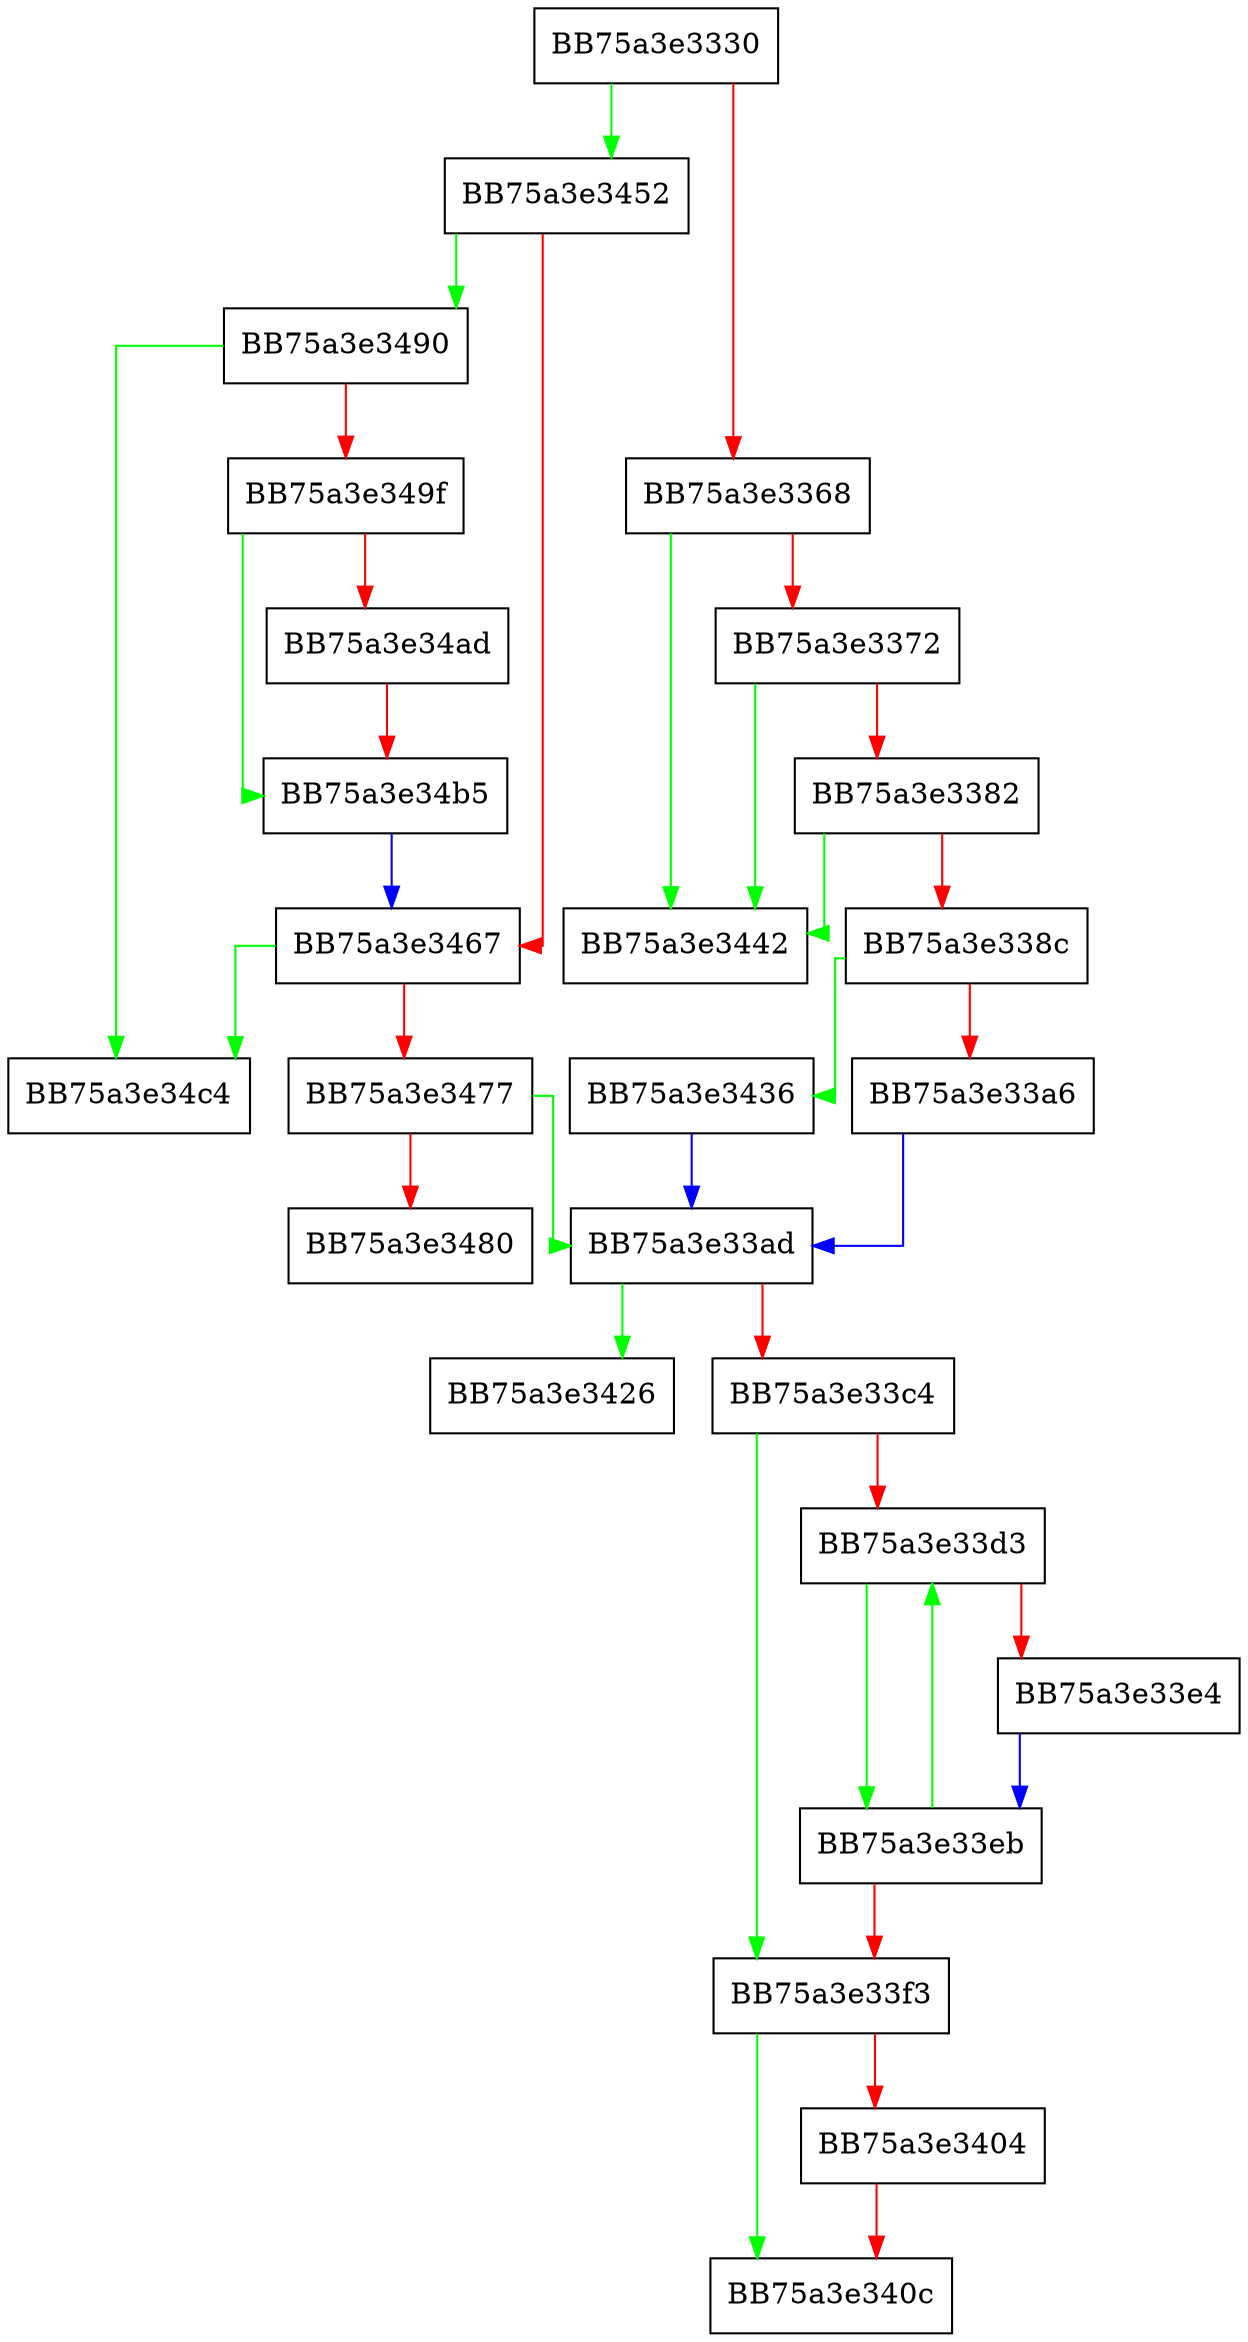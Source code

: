 digraph mp_lua_api_GetNormalizedScript {
  node [shape="box"];
  graph [splines=ortho];
  BB75a3e3330 -> BB75a3e3452 [color="green"];
  BB75a3e3330 -> BB75a3e3368 [color="red"];
  BB75a3e3368 -> BB75a3e3442 [color="green"];
  BB75a3e3368 -> BB75a3e3372 [color="red"];
  BB75a3e3372 -> BB75a3e3442 [color="green"];
  BB75a3e3372 -> BB75a3e3382 [color="red"];
  BB75a3e3382 -> BB75a3e3442 [color="green"];
  BB75a3e3382 -> BB75a3e338c [color="red"];
  BB75a3e338c -> BB75a3e3436 [color="green"];
  BB75a3e338c -> BB75a3e33a6 [color="red"];
  BB75a3e33a6 -> BB75a3e33ad [color="blue"];
  BB75a3e33ad -> BB75a3e3426 [color="green"];
  BB75a3e33ad -> BB75a3e33c4 [color="red"];
  BB75a3e33c4 -> BB75a3e33f3 [color="green"];
  BB75a3e33c4 -> BB75a3e33d3 [color="red"];
  BB75a3e33d3 -> BB75a3e33eb [color="green"];
  BB75a3e33d3 -> BB75a3e33e4 [color="red"];
  BB75a3e33e4 -> BB75a3e33eb [color="blue"];
  BB75a3e33eb -> BB75a3e33d3 [color="green"];
  BB75a3e33eb -> BB75a3e33f3 [color="red"];
  BB75a3e33f3 -> BB75a3e340c [color="green"];
  BB75a3e33f3 -> BB75a3e3404 [color="red"];
  BB75a3e3404 -> BB75a3e340c [color="red"];
  BB75a3e3436 -> BB75a3e33ad [color="blue"];
  BB75a3e3452 -> BB75a3e3490 [color="green"];
  BB75a3e3452 -> BB75a3e3467 [color="red"];
  BB75a3e3467 -> BB75a3e34c4 [color="green"];
  BB75a3e3467 -> BB75a3e3477 [color="red"];
  BB75a3e3477 -> BB75a3e33ad [color="green"];
  BB75a3e3477 -> BB75a3e3480 [color="red"];
  BB75a3e3490 -> BB75a3e34c4 [color="green"];
  BB75a3e3490 -> BB75a3e349f [color="red"];
  BB75a3e349f -> BB75a3e34b5 [color="green"];
  BB75a3e349f -> BB75a3e34ad [color="red"];
  BB75a3e34ad -> BB75a3e34b5 [color="red"];
  BB75a3e34b5 -> BB75a3e3467 [color="blue"];
}